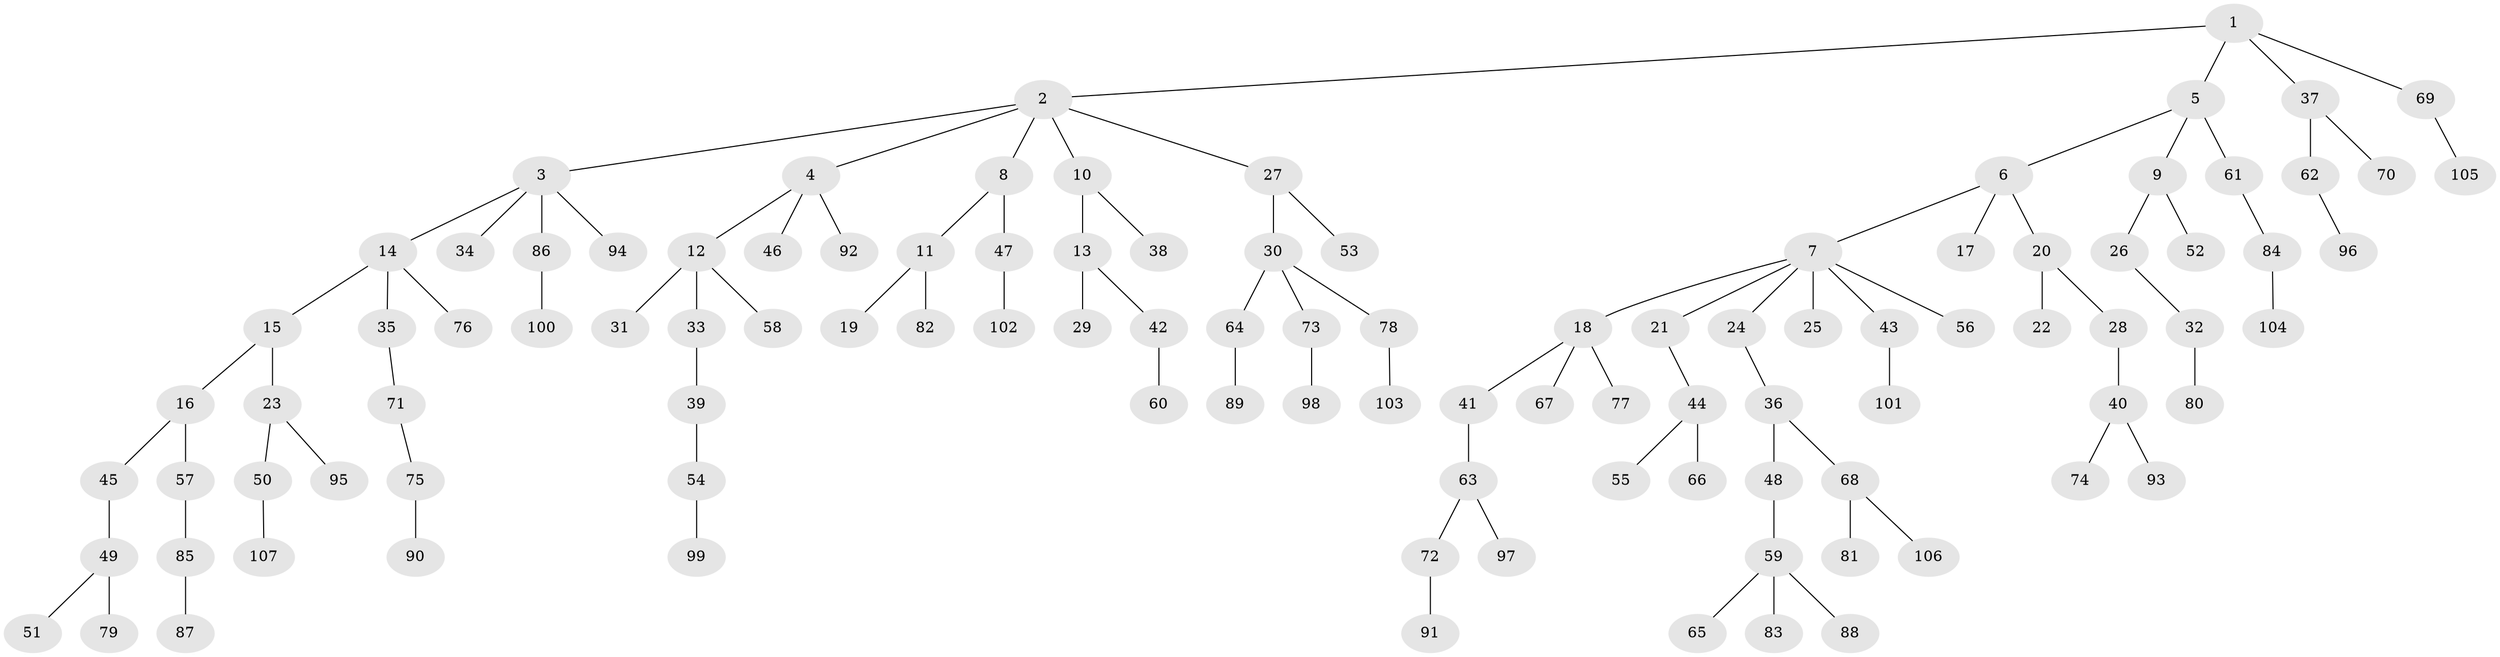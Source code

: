 // coarse degree distribution, {4: 0.08450704225352113, 7: 0.028169014084507043, 3: 0.09859154929577464, 6: 0.028169014084507043, 2: 0.2112676056338028, 1: 0.5492957746478874}
// Generated by graph-tools (version 1.1) at 2025/52/02/27/25 19:52:11]
// undirected, 107 vertices, 106 edges
graph export_dot {
graph [start="1"]
  node [color=gray90,style=filled];
  1;
  2;
  3;
  4;
  5;
  6;
  7;
  8;
  9;
  10;
  11;
  12;
  13;
  14;
  15;
  16;
  17;
  18;
  19;
  20;
  21;
  22;
  23;
  24;
  25;
  26;
  27;
  28;
  29;
  30;
  31;
  32;
  33;
  34;
  35;
  36;
  37;
  38;
  39;
  40;
  41;
  42;
  43;
  44;
  45;
  46;
  47;
  48;
  49;
  50;
  51;
  52;
  53;
  54;
  55;
  56;
  57;
  58;
  59;
  60;
  61;
  62;
  63;
  64;
  65;
  66;
  67;
  68;
  69;
  70;
  71;
  72;
  73;
  74;
  75;
  76;
  77;
  78;
  79;
  80;
  81;
  82;
  83;
  84;
  85;
  86;
  87;
  88;
  89;
  90;
  91;
  92;
  93;
  94;
  95;
  96;
  97;
  98;
  99;
  100;
  101;
  102;
  103;
  104;
  105;
  106;
  107;
  1 -- 2;
  1 -- 5;
  1 -- 37;
  1 -- 69;
  2 -- 3;
  2 -- 4;
  2 -- 8;
  2 -- 10;
  2 -- 27;
  3 -- 14;
  3 -- 34;
  3 -- 86;
  3 -- 94;
  4 -- 12;
  4 -- 46;
  4 -- 92;
  5 -- 6;
  5 -- 9;
  5 -- 61;
  6 -- 7;
  6 -- 17;
  6 -- 20;
  7 -- 18;
  7 -- 21;
  7 -- 24;
  7 -- 25;
  7 -- 43;
  7 -- 56;
  8 -- 11;
  8 -- 47;
  9 -- 26;
  9 -- 52;
  10 -- 13;
  10 -- 38;
  11 -- 19;
  11 -- 82;
  12 -- 31;
  12 -- 33;
  12 -- 58;
  13 -- 29;
  13 -- 42;
  14 -- 15;
  14 -- 35;
  14 -- 76;
  15 -- 16;
  15 -- 23;
  16 -- 45;
  16 -- 57;
  18 -- 41;
  18 -- 67;
  18 -- 77;
  20 -- 22;
  20 -- 28;
  21 -- 44;
  23 -- 50;
  23 -- 95;
  24 -- 36;
  26 -- 32;
  27 -- 30;
  27 -- 53;
  28 -- 40;
  30 -- 64;
  30 -- 73;
  30 -- 78;
  32 -- 80;
  33 -- 39;
  35 -- 71;
  36 -- 48;
  36 -- 68;
  37 -- 62;
  37 -- 70;
  39 -- 54;
  40 -- 74;
  40 -- 93;
  41 -- 63;
  42 -- 60;
  43 -- 101;
  44 -- 55;
  44 -- 66;
  45 -- 49;
  47 -- 102;
  48 -- 59;
  49 -- 51;
  49 -- 79;
  50 -- 107;
  54 -- 99;
  57 -- 85;
  59 -- 65;
  59 -- 83;
  59 -- 88;
  61 -- 84;
  62 -- 96;
  63 -- 72;
  63 -- 97;
  64 -- 89;
  68 -- 81;
  68 -- 106;
  69 -- 105;
  71 -- 75;
  72 -- 91;
  73 -- 98;
  75 -- 90;
  78 -- 103;
  84 -- 104;
  85 -- 87;
  86 -- 100;
}
